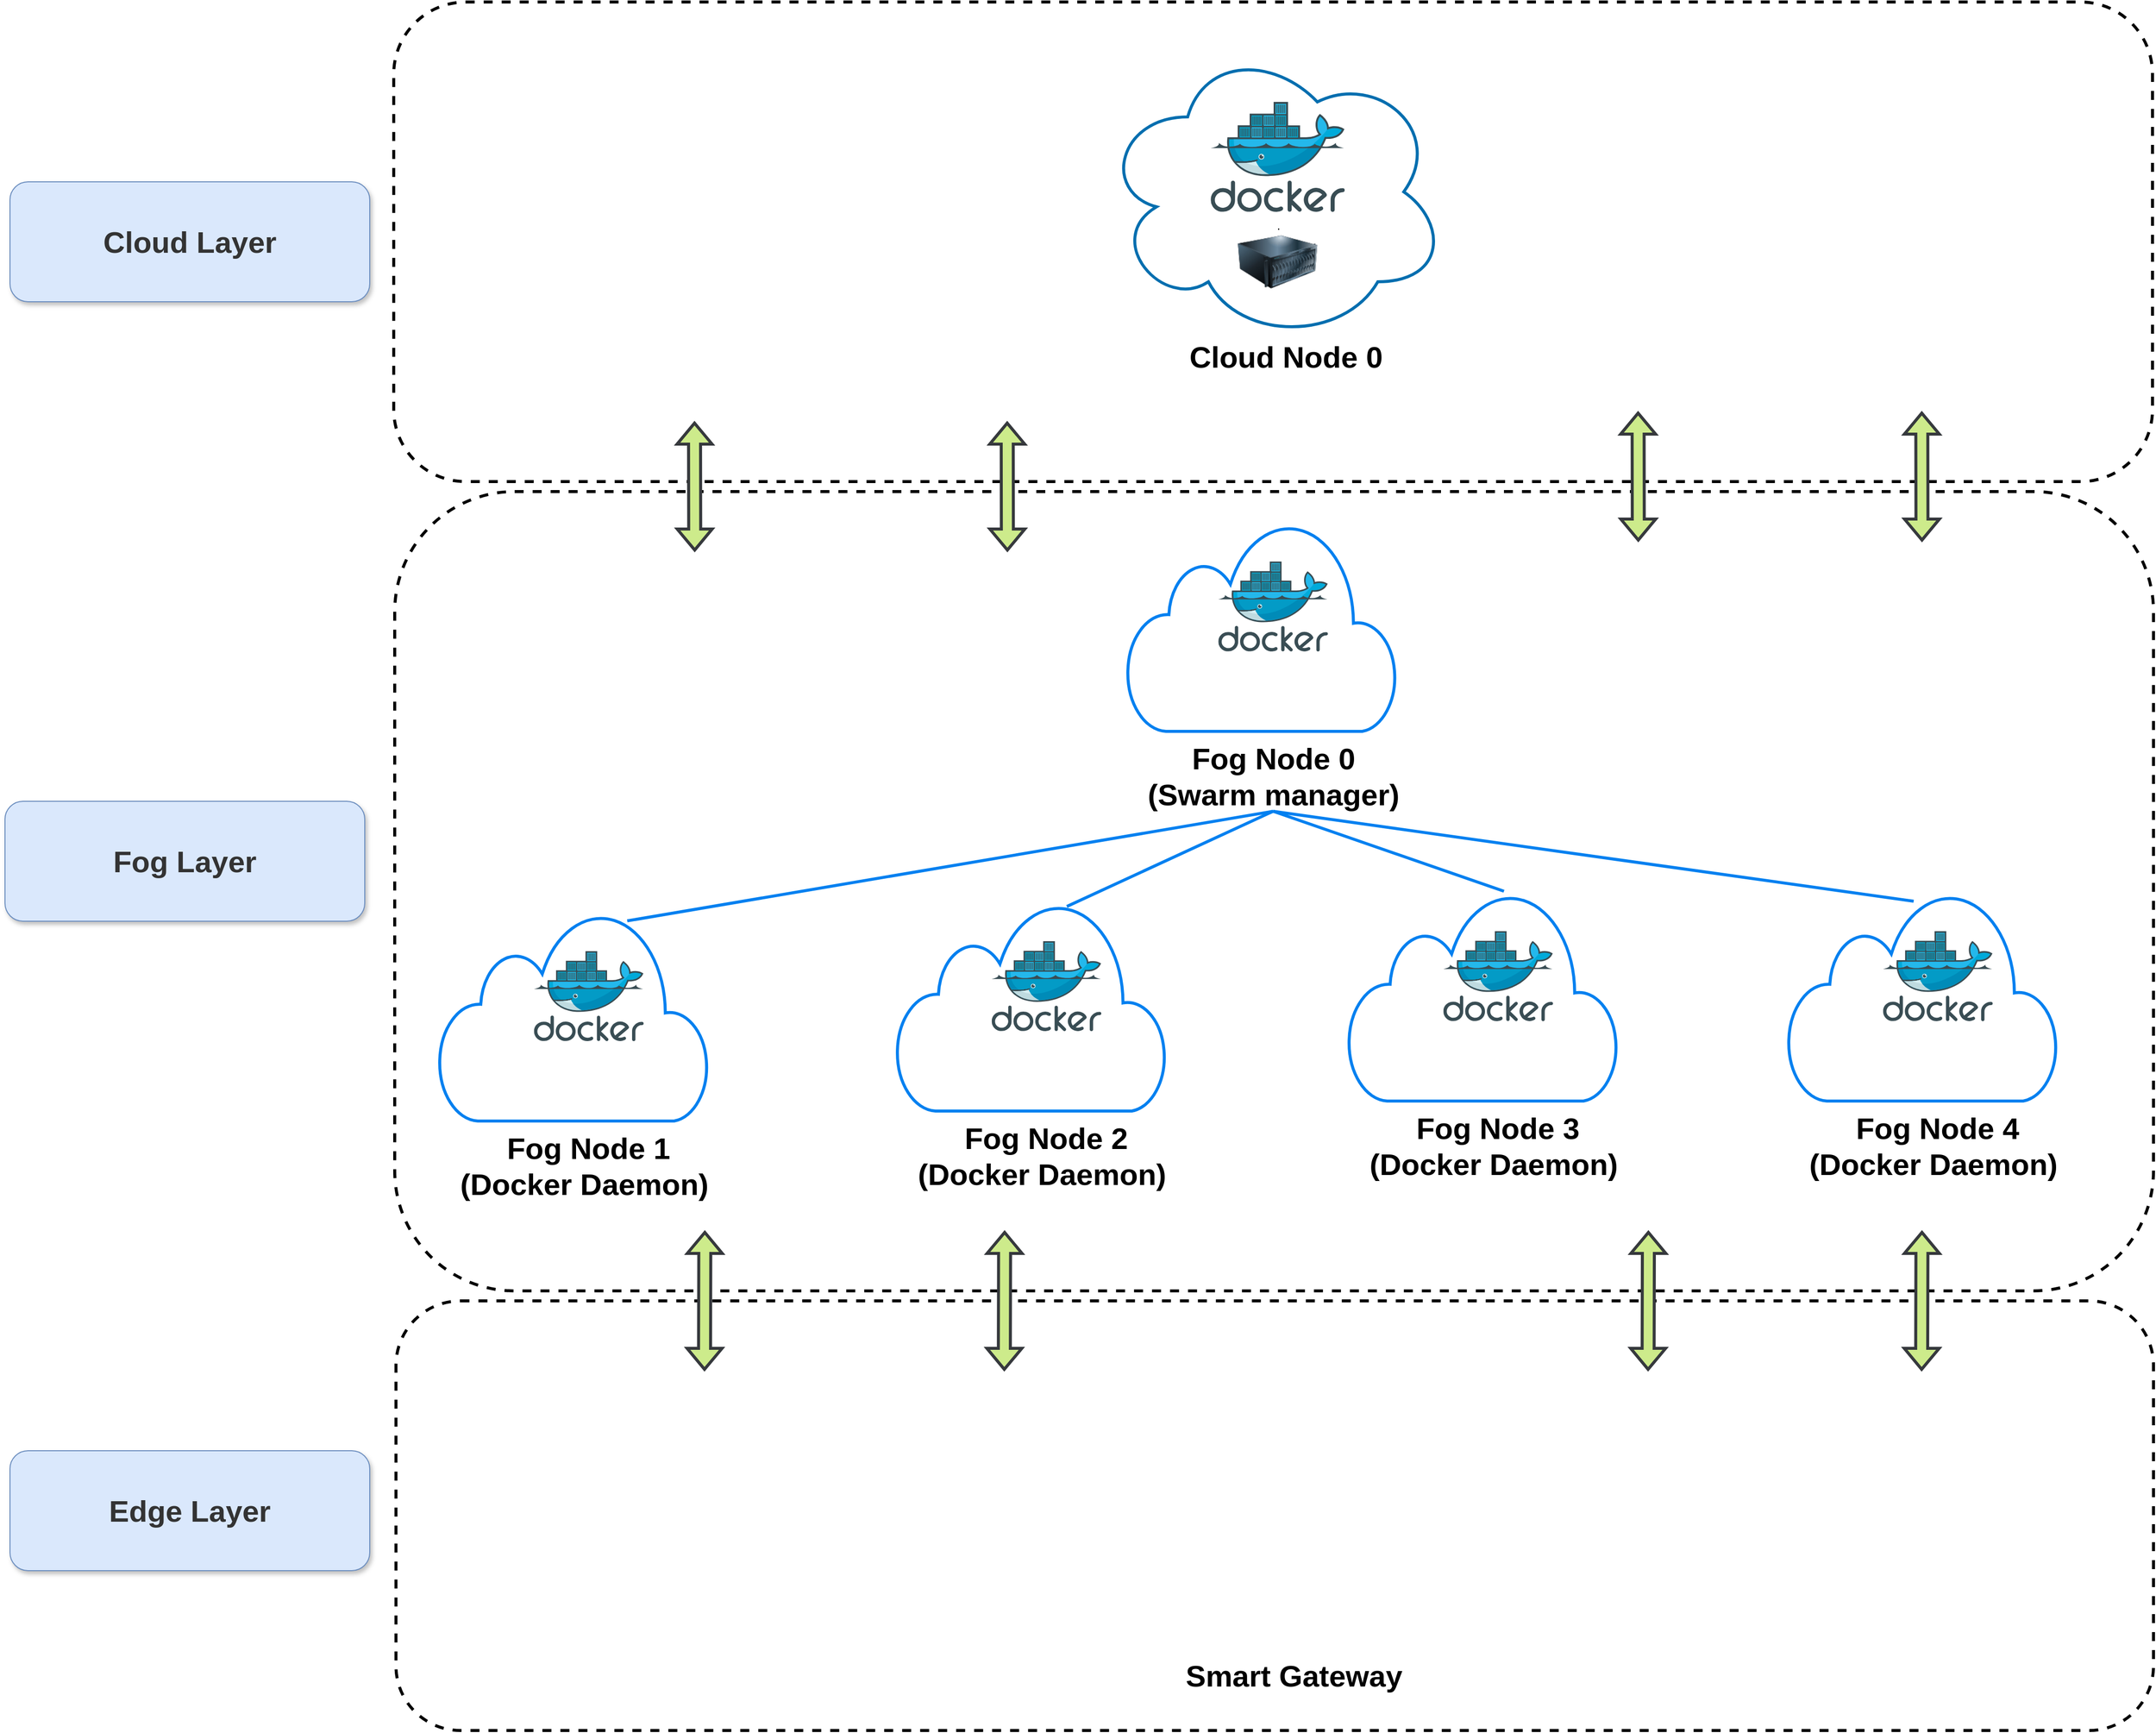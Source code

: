 <mxfile version="21.6.5" type="device">
  <diagram name="Page-1" id="JBqZiqzai_N_yUNQ8tXP">
    <mxGraphModel dx="4280" dy="1995" grid="1" gridSize="10" guides="1" tooltips="1" connect="1" arrows="1" fold="1" page="1" pageScale="1" pageWidth="850" pageHeight="1100" math="0" shadow="0">
      <root>
        <mxCell id="0" />
        <mxCell id="1" parent="0" />
        <mxCell id="FG7xk2ibPU0o2vSndOF5-9" value="" style="ellipse;shape=cloud;whiteSpace=wrap;html=1;fillColor=none;fontColor=#ffffff;strokeColor=#006EAF;strokeWidth=3;" vertex="1" parent="1">
          <mxGeometry x="307" y="990" width="346" height="300" as="geometry" />
        </mxCell>
        <mxCell id="FG7xk2ibPU0o2vSndOF5-86" value="" style="rounded=1;whiteSpace=wrap;html=1;fillColor=none;strokeWidth=3;dashed=1;" vertex="1" parent="1">
          <mxGeometry x="-400.99" y="950" width="1760" height="480" as="geometry" />
        </mxCell>
        <mxCell id="FG7xk2ibPU0o2vSndOF5-1" value="." style="image;sketch=0;aspect=fixed;html=1;points=[];align=center;fontSize=12;image=img/lib/mscae/Docker.svg;" vertex="1" parent="1">
          <mxGeometry x="416.55" y="1050" width="134.15" height="110" as="geometry" />
        </mxCell>
        <mxCell id="FG7xk2ibPU0o2vSndOF5-6" value="" style="rounded=1;whiteSpace=wrap;html=1;fillColor=none;strokeWidth=3;dashed=1;" vertex="1" parent="1">
          <mxGeometry x="-398.75" y="2250" width="1758.75" height="430" as="geometry" />
        </mxCell>
        <mxCell id="FG7xk2ibPU0o2vSndOF5-7" value="" style="rounded=1;whiteSpace=wrap;html=1;fillColor=none;strokeWidth=3;dashed=1;" vertex="1" parent="1">
          <mxGeometry x="-400" y="1440" width="1760" height="800" as="geometry" />
        </mxCell>
        <mxCell id="FG7xk2ibPU0o2vSndOF5-30" value="" style="html=1;verticalLabelPosition=bottom;align=center;labelBackgroundColor=#ffffff;verticalAlign=top;strokeWidth=3;strokeColor=#0080F0;shadow=0;dashed=0;shape=mxgraph.ios7.icons.cloud;fillColor=none;" vertex="1" parent="1">
          <mxGeometry x="332.84" y="1470" width="270" height="210" as="geometry" />
        </mxCell>
        <mxCell id="FG7xk2ibPU0o2vSndOF5-67" value="" style="image;sketch=0;aspect=fixed;html=1;points=[];align=center;fontSize=12;image=img/lib/mscae/Docker.svg;" vertex="1" parent="1">
          <mxGeometry x="424.13" y="1510" width="109.76" height="90" as="geometry" />
        </mxCell>
        <mxCell id="FG7xk2ibPU0o2vSndOF5-68" value="Cloud Node 0" style="text;html=1;strokeColor=none;fillColor=none;align=center;verticalAlign=middle;whiteSpace=wrap;rounded=0;fontSize=30;fontStyle=1" vertex="1" parent="1">
          <mxGeometry x="372" y="1290" width="240" height="30" as="geometry" />
        </mxCell>
        <mxCell id="FG7xk2ibPU0o2vSndOF5-69" value="Fog Node 0 (Swarm manager)" style="text;html=1;strokeColor=none;fillColor=none;align=center;verticalAlign=middle;whiteSpace=wrap;rounded=0;fontSize=30;fontStyle=1" vertex="1" parent="1">
          <mxGeometry x="343.62" y="1690" width="270.78" height="70" as="geometry" />
        </mxCell>
        <mxCell id="FG7xk2ibPU0o2vSndOF5-70" value="" style="html=1;verticalLabelPosition=bottom;align=center;labelBackgroundColor=#ffffff;verticalAlign=top;strokeWidth=3;strokeColor=#0080F0;shadow=0;dashed=0;shape=mxgraph.ios7.icons.cloud;fillColor=none;" vertex="1" parent="1">
          <mxGeometry x="-355.77" y="1860" width="270" height="210" as="geometry" />
        </mxCell>
        <mxCell id="FG7xk2ibPU0o2vSndOF5-71" value="" style="image;sketch=0;aspect=fixed;html=1;points=[];align=center;fontSize=12;image=img/lib/mscae/Docker.svg;" vertex="1" parent="1">
          <mxGeometry x="-260.65" y="1900" width="109.76" height="90" as="geometry" />
        </mxCell>
        <mxCell id="FG7xk2ibPU0o2vSndOF5-72" value="Fog Node 1 (Docker Daemon)&amp;nbsp;" style="text;html=1;strokeColor=none;fillColor=none;align=center;verticalAlign=middle;whiteSpace=wrap;rounded=0;fontSize=30;fontStyle=1" vertex="1" parent="1">
          <mxGeometry x="-345.77" y="2080" width="280" height="70" as="geometry" />
        </mxCell>
        <mxCell id="FG7xk2ibPU0o2vSndOF5-73" value="" style="html=1;verticalLabelPosition=bottom;align=center;labelBackgroundColor=#ffffff;verticalAlign=top;strokeWidth=3;strokeColor=#0080F0;shadow=0;dashed=0;shape=mxgraph.ios7.icons.cloud;fillColor=none;" vertex="1" parent="1">
          <mxGeometry x="102.23" y="1850" width="270" height="210" as="geometry" />
        </mxCell>
        <mxCell id="FG7xk2ibPU0o2vSndOF5-74" value="" style="image;sketch=0;aspect=fixed;html=1;points=[];align=center;fontSize=12;image=img/lib/mscae/Docker.svg;" vertex="1" parent="1">
          <mxGeometry x="197.35" y="1890" width="109.76" height="90" as="geometry" />
        </mxCell>
        <mxCell id="FG7xk2ibPU0o2vSndOF5-75" value="Fog Node 2 (Docker Daemon)&amp;nbsp;" style="text;html=1;strokeColor=none;fillColor=none;align=center;verticalAlign=middle;whiteSpace=wrap;rounded=0;fontSize=30;fontStyle=1" vertex="1" parent="1">
          <mxGeometry x="112.23" y="2070" width="280" height="70" as="geometry" />
        </mxCell>
        <mxCell id="FG7xk2ibPU0o2vSndOF5-76" value="" style="html=1;verticalLabelPosition=bottom;align=center;labelBackgroundColor=#ffffff;verticalAlign=top;strokeWidth=3;strokeColor=#0080F0;shadow=0;dashed=0;shape=mxgraph.ios7.icons.cloud;fillColor=none;" vertex="1" parent="1">
          <mxGeometry x="554.23" y="1840" width="270" height="210" as="geometry" />
        </mxCell>
        <mxCell id="FG7xk2ibPU0o2vSndOF5-77" value="" style="image;sketch=0;aspect=fixed;html=1;points=[];align=center;fontSize=12;image=img/lib/mscae/Docker.svg;" vertex="1" parent="1">
          <mxGeometry x="649.35" y="1880" width="109.76" height="90" as="geometry" />
        </mxCell>
        <mxCell id="FG7xk2ibPU0o2vSndOF5-78" value="Fog Node 3 (Docker Daemon)&amp;nbsp;" style="text;html=1;strokeColor=none;fillColor=none;align=center;verticalAlign=middle;whiteSpace=wrap;rounded=0;fontSize=30;fontStyle=1" vertex="1" parent="1">
          <mxGeometry x="564.23" y="2060" width="280" height="70" as="geometry" />
        </mxCell>
        <mxCell id="FG7xk2ibPU0o2vSndOF5-79" value="" style="html=1;verticalLabelPosition=bottom;align=center;labelBackgroundColor=#ffffff;verticalAlign=top;strokeWidth=3;strokeColor=#0080F0;shadow=0;dashed=0;shape=mxgraph.ios7.icons.cloud;fillColor=none;" vertex="1" parent="1">
          <mxGeometry x="994.23" y="1840" width="270" height="210" as="geometry" />
        </mxCell>
        <mxCell id="FG7xk2ibPU0o2vSndOF5-80" value="" style="image;sketch=0;aspect=fixed;html=1;points=[];align=center;fontSize=12;image=img/lib/mscae/Docker.svg;" vertex="1" parent="1">
          <mxGeometry x="1089.35" y="1880" width="109.76" height="90" as="geometry" />
        </mxCell>
        <mxCell id="FG7xk2ibPU0o2vSndOF5-81" value="Fog Node 4 (Docker Daemon)&amp;nbsp;" style="text;html=1;strokeColor=none;fillColor=none;align=center;verticalAlign=middle;whiteSpace=wrap;rounded=0;fontSize=30;fontStyle=1" vertex="1" parent="1">
          <mxGeometry x="1004.23" y="2060" width="280" height="70" as="geometry" />
        </mxCell>
        <mxCell id="FG7xk2ibPU0o2vSndOF5-82" value="" style="endArrow=none;html=1;rounded=0;strokeColor=#0080F0;strokeWidth=3;entryX=0.5;entryY=1;entryDx=0;entryDy=0;exitX=0.698;exitY=0.046;exitDx=0;exitDy=0;exitPerimeter=0;" edge="1" parent="1" source="FG7xk2ibPU0o2vSndOF5-70" target="FG7xk2ibPU0o2vSndOF5-69">
          <mxGeometry width="50" height="50" relative="1" as="geometry">
            <mxPoint x="-180" y="1860" as="sourcePoint" />
            <mxPoint x="330" y="1680" as="targetPoint" />
          </mxGeometry>
        </mxCell>
        <mxCell id="FG7xk2ibPU0o2vSndOF5-83" value="" style="endArrow=none;html=1;rounded=0;strokeColor=#0080F0;strokeWidth=3;entryX=0.5;entryY=1;entryDx=0;entryDy=0;exitX=0.631;exitY=0.025;exitDx=0;exitDy=0;exitPerimeter=0;" edge="1" parent="1" source="FG7xk2ibPU0o2vSndOF5-73" target="FG7xk2ibPU0o2vSndOF5-69">
          <mxGeometry width="50" height="50" relative="1" as="geometry">
            <mxPoint x="263.96" y="1846.99" as="sourcePoint" />
            <mxPoint x="347" y="1680" as="targetPoint" />
          </mxGeometry>
        </mxCell>
        <mxCell id="FG7xk2ibPU0o2vSndOF5-84" value="" style="endArrow=none;html=1;rounded=0;strokeColor=#0080F0;strokeWidth=3;entryX=0.5;entryY=1;entryDx=0;entryDy=0;" edge="1" parent="1" target="FG7xk2ibPU0o2vSndOF5-69">
          <mxGeometry width="50" height="50" relative="1" as="geometry">
            <mxPoint x="710" y="1840" as="sourcePoint" />
            <mxPoint x="610" y="1680" as="targetPoint" />
          </mxGeometry>
        </mxCell>
        <mxCell id="FG7xk2ibPU0o2vSndOF5-85" value="" style="endArrow=none;html=1;rounded=0;strokeColor=#0080F0;strokeWidth=3;exitX=0.5;exitY=1;exitDx=0;exitDy=0;" edge="1" parent="1" source="FG7xk2ibPU0o2vSndOF5-69">
          <mxGeometry width="50" height="50" relative="1" as="geometry">
            <mxPoint x="640" y="1680" as="sourcePoint" />
            <mxPoint x="1120" y="1850" as="targetPoint" />
          </mxGeometry>
        </mxCell>
        <mxCell id="FG7xk2ibPU0o2vSndOF5-87" value="" style="shape=flexArrow;endArrow=classic;startArrow=classic;html=1;rounded=0;strokeWidth=3;fillColor=#cdeb8b;strokeColor=#36393d;" edge="1" parent="1">
          <mxGeometry width="100" height="100" relative="1" as="geometry">
            <mxPoint x="-99.78" y="1500" as="sourcePoint" />
            <mxPoint x="-100" y="1370" as="targetPoint" />
          </mxGeometry>
        </mxCell>
        <mxCell id="FG7xk2ibPU0o2vSndOF5-88" value="" style="shape=flexArrow;endArrow=classic;startArrow=classic;html=1;rounded=0;strokeWidth=3;fillColor=#cdeb8b;strokeColor=#36393d;" edge="1" parent="1">
          <mxGeometry width="100" height="100" relative="1" as="geometry">
            <mxPoint x="213.11" y="1500" as="sourcePoint" />
            <mxPoint x="212.89" y="1370" as="targetPoint" />
          </mxGeometry>
        </mxCell>
        <mxCell id="FG7xk2ibPU0o2vSndOF5-94" value="" style="shape=flexArrow;endArrow=classic;startArrow=classic;html=1;rounded=0;strokeWidth=3;fillColor=#cdeb8b;strokeColor=#36393d;" edge="1" parent="1">
          <mxGeometry width="100" height="100" relative="1" as="geometry">
            <mxPoint x="844.45" y="1490" as="sourcePoint" />
            <mxPoint x="844.23" y="1360" as="targetPoint" />
          </mxGeometry>
        </mxCell>
        <mxCell id="FG7xk2ibPU0o2vSndOF5-95" value="" style="shape=flexArrow;endArrow=classic;startArrow=classic;html=1;rounded=0;strokeWidth=3;fillColor=#cdeb8b;strokeColor=#36393d;" edge="1" parent="1">
          <mxGeometry width="100" height="100" relative="1" as="geometry">
            <mxPoint x="1128.34" y="1490" as="sourcePoint" />
            <mxPoint x="1128.12" y="1360" as="targetPoint" />
          </mxGeometry>
        </mxCell>
        <mxCell id="FG7xk2ibPU0o2vSndOF5-96" value="&lt;font color=&quot;#333333&quot; style=&quot;font-size: 30px;&quot;&gt;Cloud Layer&lt;br&gt;&lt;/font&gt;" style="text;html=1;strokeColor=#6c8ebf;fillColor=#dae8fc;align=center;verticalAlign=middle;whiteSpace=wrap;rounded=1;fontStyle=1;shadow=1;glass=0;rotation=0;fontSize=30;" vertex="1" parent="1">
          <mxGeometry x="-785" y="1130" width="360" height="120" as="geometry" />
        </mxCell>
        <mxCell id="FG7xk2ibPU0o2vSndOF5-97" value="&lt;font color=&quot;#333333&quot; style=&quot;font-size: 30px;&quot;&gt;Fog Layer&lt;br&gt;&lt;/font&gt;" style="text;html=1;strokeColor=#6c8ebf;fillColor=#dae8fc;align=center;verticalAlign=middle;whiteSpace=wrap;rounded=1;fontStyle=1;shadow=1;glass=0;rotation=0;fontSize=30;" vertex="1" parent="1">
          <mxGeometry x="-790" y="1750" width="360" height="120" as="geometry" />
        </mxCell>
        <mxCell id="FG7xk2ibPU0o2vSndOF5-98" value="&lt;font color=&quot;#333333&quot; style=&quot;font-size: 30px;&quot;&gt;Edge Layer&lt;br&gt;&lt;/font&gt;" style="text;html=1;strokeColor=#6c8ebf;fillColor=#dae8fc;align=center;verticalAlign=middle;whiteSpace=wrap;rounded=1;fontStyle=1;shadow=1;glass=0;rotation=0;fontSize=30;" vertex="1" parent="1">
          <mxGeometry x="-785" y="2400" width="360" height="120" as="geometry" />
        </mxCell>
        <mxCell id="FG7xk2ibPU0o2vSndOF5-106" value="" style="shape=flexArrow;endArrow=classic;startArrow=classic;html=1;rounded=0;strokeWidth=3;fillColor=#cdeb8b;strokeColor=#36393d;" edge="1" parent="1">
          <mxGeometry width="100" height="100" relative="1" as="geometry">
            <mxPoint x="210" y="2320" as="sourcePoint" />
            <mxPoint x="210.33" y="2180" as="targetPoint" />
          </mxGeometry>
        </mxCell>
        <mxCell id="FG7xk2ibPU0o2vSndOF5-107" value="" style="shape=flexArrow;endArrow=classic;startArrow=classic;html=1;rounded=0;strokeWidth=3;fillColor=#cdeb8b;strokeColor=#36393d;" edge="1" parent="1">
          <mxGeometry width="100" height="100" relative="1" as="geometry">
            <mxPoint x="-90" y="2320" as="sourcePoint" />
            <mxPoint x="-89.67" y="2180" as="targetPoint" />
          </mxGeometry>
        </mxCell>
        <mxCell id="FG7xk2ibPU0o2vSndOF5-108" value="" style="shape=flexArrow;endArrow=classic;startArrow=classic;html=1;rounded=0;strokeWidth=3;fillColor=#cdeb8b;strokeColor=#36393d;" edge="1" parent="1">
          <mxGeometry width="100" height="100" relative="1" as="geometry">
            <mxPoint x="1127.98" y="2320" as="sourcePoint" />
            <mxPoint x="1128.31" y="2180" as="targetPoint" />
          </mxGeometry>
        </mxCell>
        <mxCell id="FG7xk2ibPU0o2vSndOF5-109" value="" style="shape=flexArrow;endArrow=classic;startArrow=classic;html=1;rounded=0;strokeWidth=3;fillColor=#cdeb8b;strokeColor=#36393d;" edge="1" parent="1">
          <mxGeometry width="100" height="100" relative="1" as="geometry">
            <mxPoint x="854.23" y="2320" as="sourcePoint" />
            <mxPoint x="854.56" y="2180" as="targetPoint" />
          </mxGeometry>
        </mxCell>
        <mxCell id="FG7xk2ibPU0o2vSndOF5-111" value="" style="shape=image;verticalLabelPosition=bottom;labelBackgroundColor=default;verticalAlign=top;aspect=fixed;imageAspect=0;image=https://www.reichelt.com/magazin/wp-content/uploads/2016/02/RASPBERRY_PI_2_B_05-1.png;" vertex="1" parent="1">
          <mxGeometry x="280" y="2360" width="439.49" height="230" as="geometry" />
        </mxCell>
        <mxCell id="FG7xk2ibPU0o2vSndOF5-112" value="Smart Gateway" style="text;html=1;strokeColor=none;fillColor=none;align=center;verticalAlign=middle;whiteSpace=wrap;rounded=0;fontSize=30;fontStyle=1" vertex="1" parent="1">
          <mxGeometry x="359.75" y="2590" width="280" height="70" as="geometry" />
        </mxCell>
        <mxCell id="FG7xk2ibPU0o2vSndOF5-113" value="" style="shape=image;verticalLabelPosition=bottom;labelBackgroundColor=default;verticalAlign=top;aspect=fixed;imageAspect=0;image=https://www.reichelt.com/magazin/wp-content/uploads/2016/02/RASPBERRY_PI_2_B_05-1.png;" vertex="1" parent="1">
          <mxGeometry x="-270.52" y="2002.23" width="129.49" height="67.77" as="geometry" />
        </mxCell>
        <mxCell id="FG7xk2ibPU0o2vSndOF5-114" value="" style="shape=image;verticalLabelPosition=bottom;labelBackgroundColor=default;verticalAlign=top;aspect=fixed;imageAspect=0;image=https://www.reichelt.com/magazin/wp-content/uploads/2016/02/RASPBERRY_PI_2_B_05-1.png;" vertex="1" parent="1">
          <mxGeometry x="177.51" y="1992.23" width="129.49" height="67.77" as="geometry" />
        </mxCell>
        <mxCell id="FG7xk2ibPU0o2vSndOF5-115" value="" style="shape=image;verticalLabelPosition=bottom;labelBackgroundColor=default;verticalAlign=top;aspect=fixed;imageAspect=0;image=https://www.reichelt.com/magazin/wp-content/uploads/2016/02/RASPBERRY_PI_2_B_05-1.png;" vertex="1" parent="1">
          <mxGeometry x="629.62" y="1982.23" width="129.49" height="67.77" as="geometry" />
        </mxCell>
        <mxCell id="FG7xk2ibPU0o2vSndOF5-116" value="" style="shape=image;verticalLabelPosition=bottom;labelBackgroundColor=default;verticalAlign=top;aspect=fixed;imageAspect=0;image=https://www.reichelt.com/magazin/wp-content/uploads/2016/02/RASPBERRY_PI_2_B_05-1.png;" vertex="1" parent="1">
          <mxGeometry x="1064.49" y="1982.23" width="129.49" height="67.77" as="geometry" />
        </mxCell>
        <mxCell id="FG7xk2ibPU0o2vSndOF5-117" value="" style="shape=image;verticalLabelPosition=bottom;labelBackgroundColor=default;verticalAlign=top;aspect=fixed;imageAspect=0;image=https://www.reichelt.com/magazin/wp-content/uploads/2016/02/RASPBERRY_PI_2_B_05-1.png;" vertex="1" parent="1">
          <mxGeometry x="404.4" y="1612.23" width="129.49" height="67.77" as="geometry" />
        </mxCell>
        <mxCell id="FG7xk2ibPU0o2vSndOF5-119" value="" style="image;html=1;image=img/lib/clip_art/computers/Server_128x128.png" vertex="1" parent="1">
          <mxGeometry x="443.62" y="1170" width="80" height="80" as="geometry" />
        </mxCell>
      </root>
    </mxGraphModel>
  </diagram>
</mxfile>
